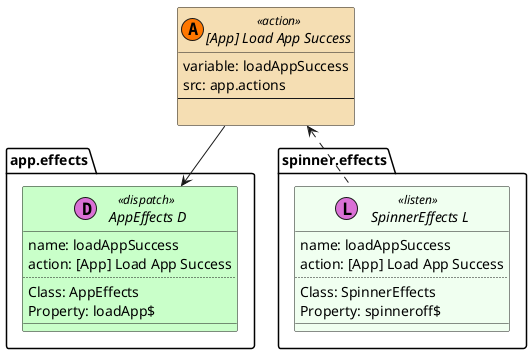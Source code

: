 @startuml [App] Load App Success

set namespaceSeparator ::
skinparam class {
    BackgroundColor<<listen>> HoneyDew
    BackgroundColor<<action>> Wheat
    BackgroundColor<<dispatch>> Technology
}

interface "[App] Load App Success" << (A,#FF7700) action >> {
            variable: loadAppSuccess
            src: app.actions
            --
            
        }

        
interface "app.effects:: AppEffects D" << (D,orchid) dispatch >> {
            name: loadAppSuccess
            action: [App] Load App Success
            ..
            Class: AppEffects
Property: loadApp$
            __
        }
        "[App] Load App Success" -down-> "app.effects:: AppEffects D"

interface "spinner.effects:: SpinnerEffects L" << (L,orchid) listen >> {
            name: loadAppSuccess
            action: [App] Load App Success
            ..
            Class: SpinnerEffects
Property: spinneroff$
            __
        }
        "[App] Load App Success" <.down. "spinner.effects:: SpinnerEffects L"
 

@enduml
